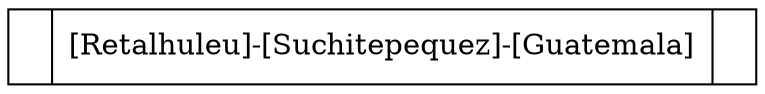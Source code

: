 digraph ArbolB {
  node [shape=record];
  nodo1665706588 [label="<f0>|[Retalhuleu]-[Suchitepequez]-[Guatemala]|<f1>"];
}
